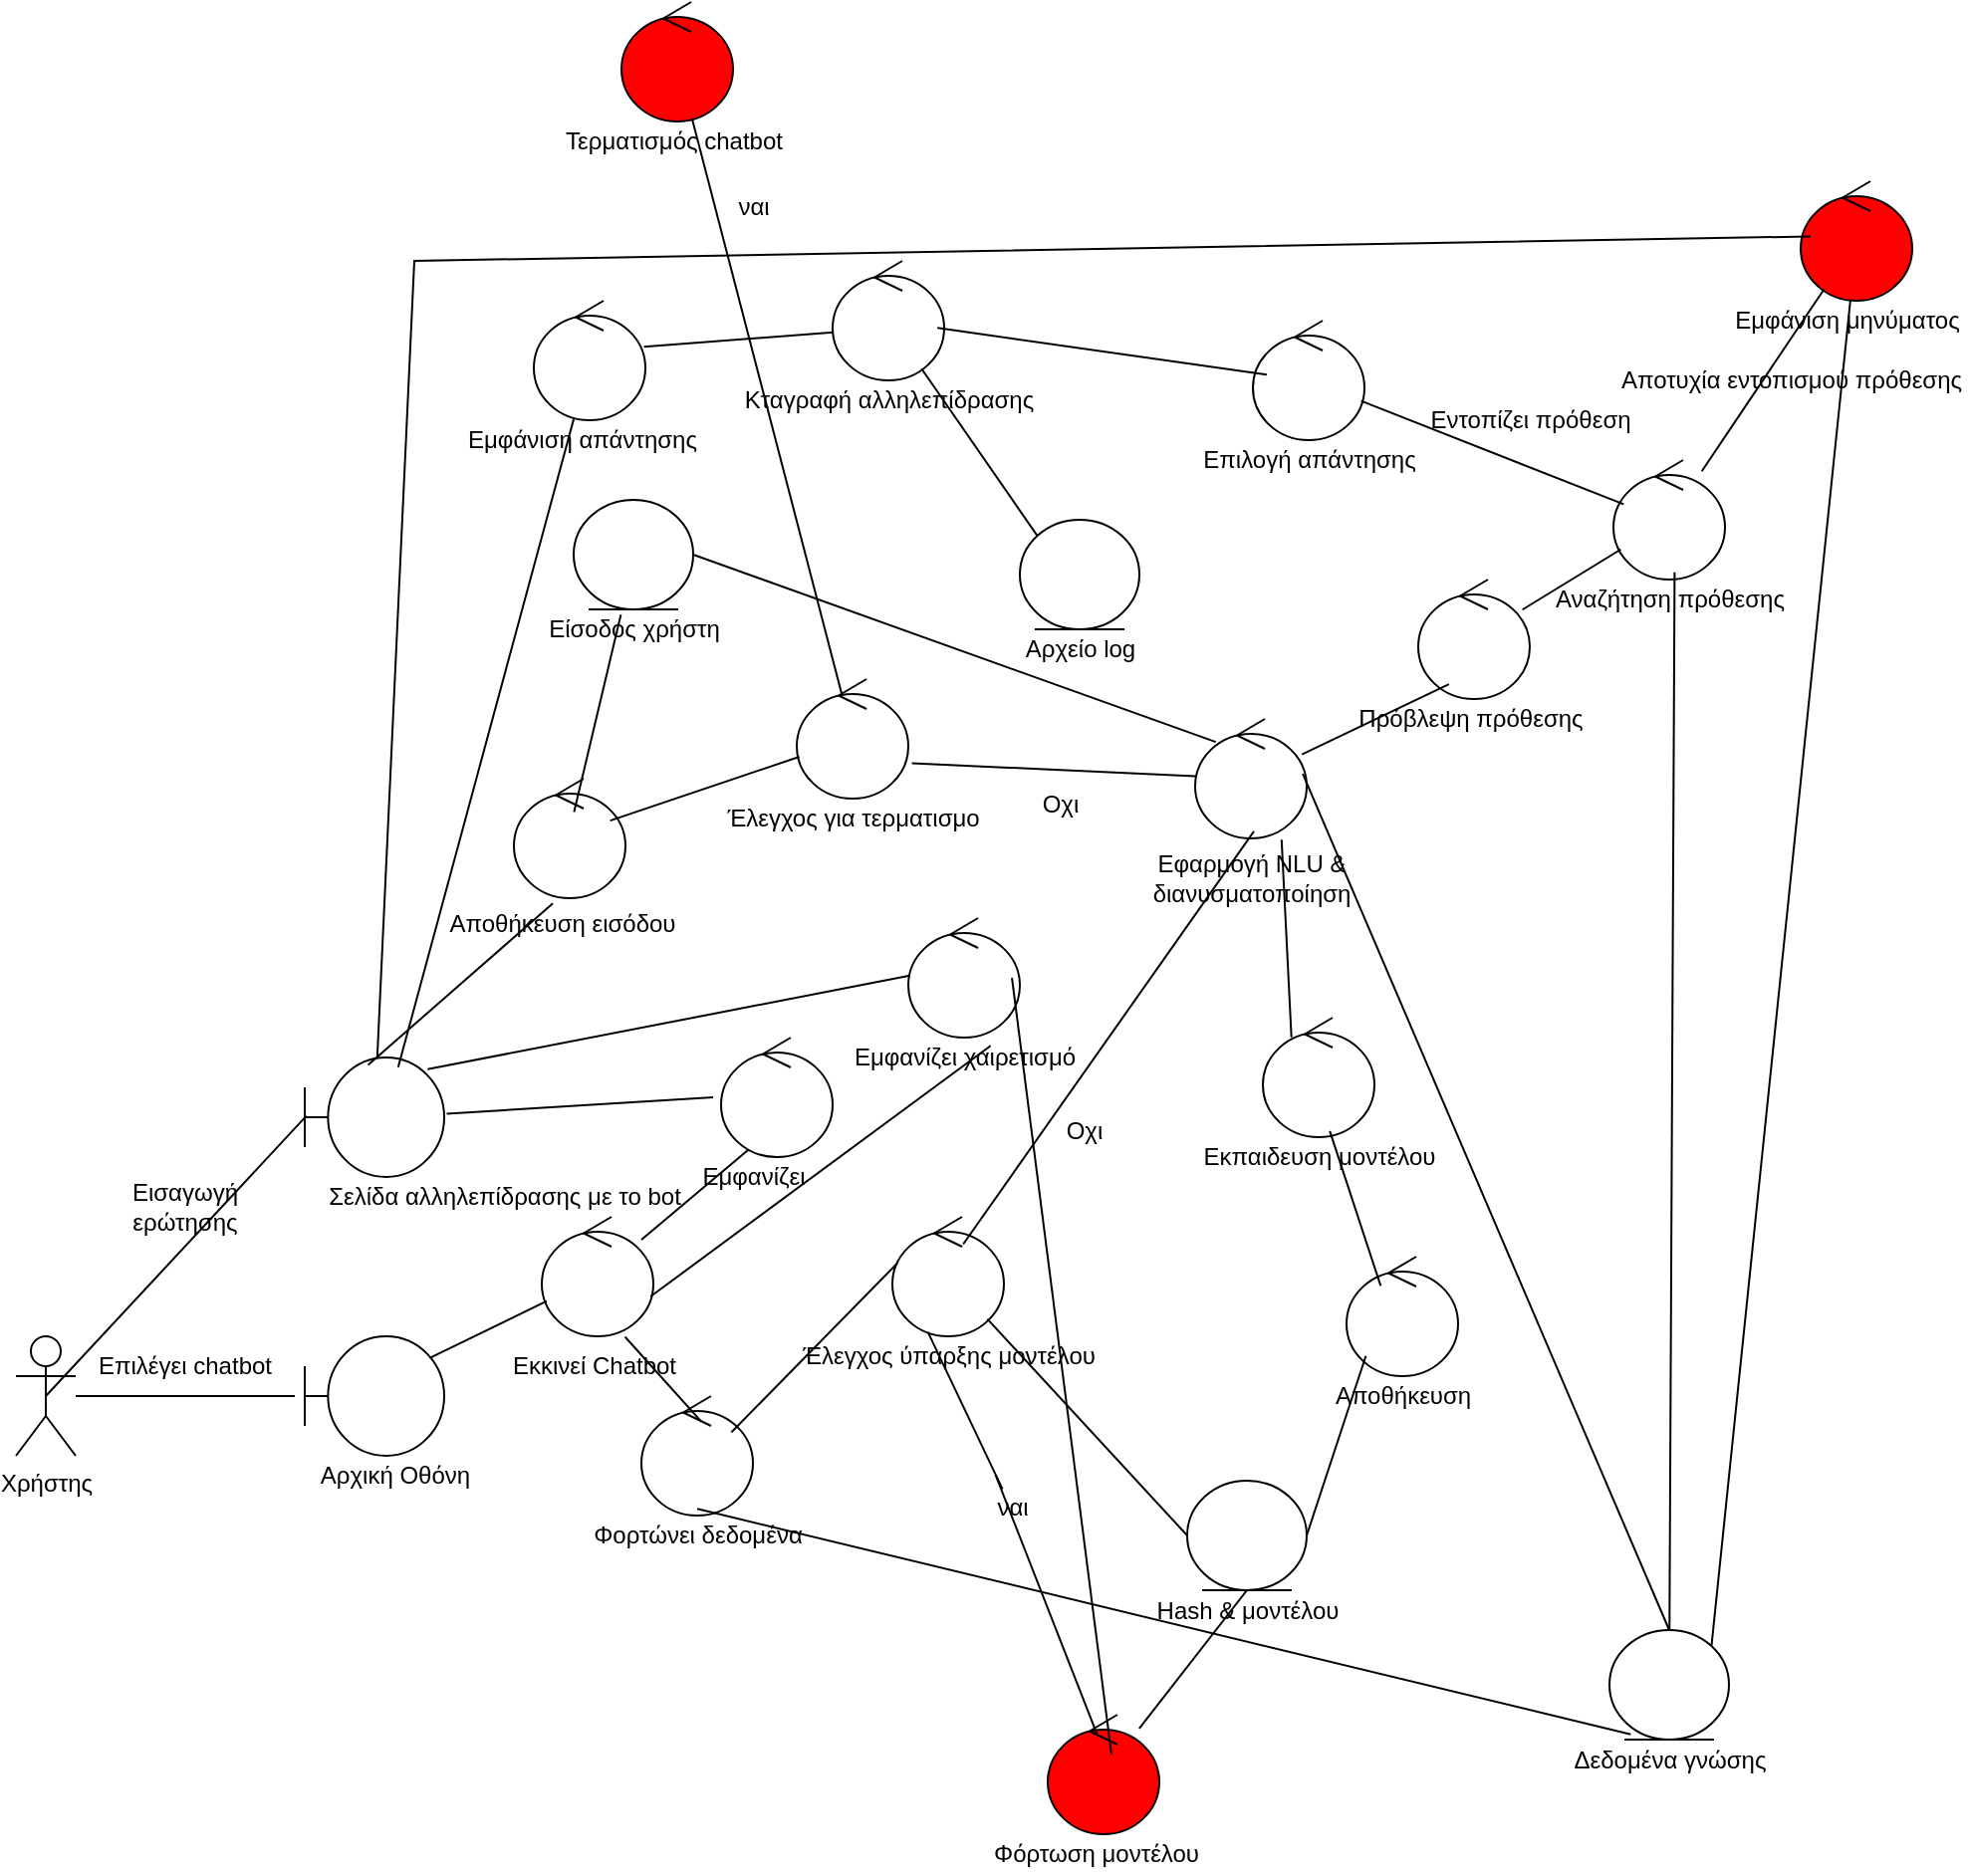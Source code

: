 <mxfile version="26.2.2">
  <diagram name="Σελίδα-1" id="O5P9e77i7lEVlJ58BAe0">
    <mxGraphModel dx="840" dy="2184" grid="1" gridSize="10" guides="1" tooltips="1" connect="1" arrows="1" fold="1" page="1" pageScale="1" pageWidth="827" pageHeight="1169" math="0" shadow="0">
      <root>
        <mxCell id="0" />
        <mxCell id="1" parent="0" />
        <mxCell id="qMfGLMB4_PeBEYITzfj9-1" value="Χρήστης" style="shape=umlActor;verticalLabelPosition=bottom;verticalAlign=top;html=1;outlineConnect=0;" parent="1" vertex="1">
          <mxGeometry x="150" y="420" width="30" height="60" as="geometry" />
        </mxCell>
        <mxCell id="qMfGLMB4_PeBEYITzfj9-2" value="" style="shape=umlBoundary;whiteSpace=wrap;html=1;" parent="1" vertex="1">
          <mxGeometry x="295" y="420" width="70" height="60" as="geometry" />
        </mxCell>
        <mxCell id="qMfGLMB4_PeBEYITzfj9-3" value="&lt;span style=&quot;font-weight: normal;&quot;&gt;Αρχική Οθόνη&lt;/span&gt;" style="text;align=center;fontStyle=1;verticalAlign=middle;spacingLeft=3;spacingRight=3;strokeColor=none;rotatable=0;points=[[0,0.5],[1,0.5]];portConstraint=eastwest;html=1;" parent="1" vertex="1">
          <mxGeometry x="290" y="480" width="100" height="20" as="geometry" />
        </mxCell>
        <mxCell id="qMfGLMB4_PeBEYITzfj9-10" value="" style="endArrow=none;html=1;rounded=0;" parent="1" source="qMfGLMB4_PeBEYITzfj9-1" edge="1">
          <mxGeometry width="50" height="50" relative="1" as="geometry">
            <mxPoint x="320" y="400" as="sourcePoint" />
            <mxPoint x="290" y="450" as="targetPoint" />
          </mxGeometry>
        </mxCell>
        <mxCell id="qMfGLMB4_PeBEYITzfj9-12" value="Επιλέγει chatbot" style="text;html=1;align=center;verticalAlign=middle;whiteSpace=wrap;rounded=0;" parent="1" vertex="1">
          <mxGeometry x="190" y="420" width="90" height="30" as="geometry" />
        </mxCell>
        <mxCell id="iN8P6yGzxzJBEP_1_sE1-1" value="" style="ellipse;shape=umlControl;whiteSpace=wrap;html=1;" parent="1" vertex="1">
          <mxGeometry x="414" y="360" width="56" height="60" as="geometry" />
        </mxCell>
        <mxCell id="iN8P6yGzxzJBEP_1_sE1-2" value="&lt;span style=&quot;font-weight: normal;&quot;&gt;Εκκινεί Chatbot&lt;/span&gt;" style="text;align=center;fontStyle=1;verticalAlign=middle;spacingLeft=3;spacingRight=3;strokeColor=none;rotatable=0;points=[[0,0.5],[1,0.5]];portConstraint=eastwest;html=1;" parent="1" vertex="1">
          <mxGeometry x="390" y="425" width="100" height="20" as="geometry" />
        </mxCell>
        <mxCell id="iN8P6yGzxzJBEP_1_sE1-3" value="" style="endArrow=none;html=1;rounded=0;exitX=0.895;exitY=0.182;exitDx=0;exitDy=0;exitPerimeter=0;" parent="1" source="qMfGLMB4_PeBEYITzfj9-2" target="iN8P6yGzxzJBEP_1_sE1-1" edge="1">
          <mxGeometry width="50" height="50" relative="1" as="geometry">
            <mxPoint x="190" y="460" as="sourcePoint" />
            <mxPoint x="300" y="460" as="targetPoint" />
          </mxGeometry>
        </mxCell>
        <mxCell id="iN8P6yGzxzJBEP_1_sE1-4" value="" style="ellipse;shape=umlControl;whiteSpace=wrap;html=1;" parent="1" vertex="1">
          <mxGeometry x="504" y="270" width="56" height="60" as="geometry" />
        </mxCell>
        <mxCell id="iN8P6yGzxzJBEP_1_sE1-5" value="&lt;span style=&quot;font-weight: normal;&quot;&gt;Εμφανίζει&lt;/span&gt;" style="text;align=center;fontStyle=1;verticalAlign=middle;spacingLeft=3;spacingRight=3;strokeColor=none;rotatable=0;points=[[0,0.5],[1,0.5]];portConstraint=eastwest;html=1;" parent="1" vertex="1">
          <mxGeometry x="470" y="330" width="100" height="20" as="geometry" />
        </mxCell>
        <mxCell id="iN8P6yGzxzJBEP_1_sE1-6" value="" style="endArrow=none;html=1;rounded=0;entryX=0.244;entryY=0.94;entryDx=0;entryDy=0;entryPerimeter=0;" parent="1" source="iN8P6yGzxzJBEP_1_sE1-1" target="iN8P6yGzxzJBEP_1_sE1-4" edge="1">
          <mxGeometry width="50" height="50" relative="1" as="geometry">
            <mxPoint x="368" y="441" as="sourcePoint" />
            <mxPoint x="426" y="412" as="targetPoint" />
          </mxGeometry>
        </mxCell>
        <mxCell id="iN8P6yGzxzJBEP_1_sE1-7" value="" style="shape=umlBoundary;whiteSpace=wrap;html=1;" parent="1" vertex="1">
          <mxGeometry x="295" y="280" width="70" height="60" as="geometry" />
        </mxCell>
        <mxCell id="iN8P6yGzxzJBEP_1_sE1-8" value="" style="endArrow=none;html=1;rounded=0;exitX=1.018;exitY=0.471;exitDx=0;exitDy=0;exitPerimeter=0;" parent="1" source="iN8P6yGzxzJBEP_1_sE1-7" edge="1">
          <mxGeometry width="50" height="50" relative="1" as="geometry">
            <mxPoint x="481" y="405" as="sourcePoint" />
            <mxPoint x="500" y="300" as="targetPoint" />
          </mxGeometry>
        </mxCell>
        <mxCell id="iN8P6yGzxzJBEP_1_sE1-9" value="&lt;span style=&quot;font-weight: normal;&quot;&gt;Σελίδα αλληλεπίδρασης με το bot&lt;/span&gt;" style="text;align=center;fontStyle=1;verticalAlign=middle;spacingLeft=3;spacingRight=3;strokeColor=none;rotatable=0;points=[[0,0.5],[1,0.5]];portConstraint=eastwest;html=1;" parent="1" vertex="1">
          <mxGeometry x="345" y="340" width="100" height="20" as="geometry" />
        </mxCell>
        <mxCell id="iN8P6yGzxzJBEP_1_sE1-10" value="" style="ellipse;shape=umlControl;whiteSpace=wrap;html=1;" parent="1" vertex="1">
          <mxGeometry x="464" y="450" width="56" height="60" as="geometry" />
        </mxCell>
        <mxCell id="iN8P6yGzxzJBEP_1_sE1-11" value="&lt;span style=&quot;font-weight: 400;&quot;&gt;Φορτώνει δεδομένα&lt;/span&gt;" style="text;align=center;fontStyle=1;verticalAlign=middle;spacingLeft=3;spacingRight=3;strokeColor=none;rotatable=0;points=[[0,0.5],[1,0.5]];portConstraint=eastwest;html=1;" parent="1" vertex="1">
          <mxGeometry x="442" y="510" width="100" height="20" as="geometry" />
        </mxCell>
        <mxCell id="iN8P6yGzxzJBEP_1_sE1-12" value="" style="endArrow=none;html=1;rounded=0;exitX=0.539;exitY=0.216;exitDx=0;exitDy=0;exitPerimeter=0;entryX=0.746;entryY=1.004;entryDx=0;entryDy=0;entryPerimeter=0;" parent="1" source="iN8P6yGzxzJBEP_1_sE1-10" target="iN8P6yGzxzJBEP_1_sE1-1" edge="1">
          <mxGeometry width="50" height="50" relative="1" as="geometry">
            <mxPoint x="368" y="441" as="sourcePoint" />
            <mxPoint x="426" y="412" as="targetPoint" />
          </mxGeometry>
        </mxCell>
        <mxCell id="iN8P6yGzxzJBEP_1_sE1-13" value="" style="ellipse;shape=umlEntity;whiteSpace=wrap;html=1;" parent="1" vertex="1">
          <mxGeometry x="950" y="567.5" width="60" height="55" as="geometry" />
        </mxCell>
        <mxCell id="iN8P6yGzxzJBEP_1_sE1-14" value="&lt;span style=&quot;font-weight: normal;&quot;&gt;Δεδομένα γνώσης&lt;/span&gt;" style="text;align=center;fontStyle=1;verticalAlign=middle;spacingLeft=3;spacingRight=3;strokeColor=none;rotatable=0;points=[[0,0.5],[1,0.5]];portConstraint=eastwest;html=1;" parent="1" vertex="1">
          <mxGeometry x="930" y="622.5" width="100" height="20" as="geometry" />
        </mxCell>
        <mxCell id="iN8P6yGzxzJBEP_1_sE1-15" value="" style="endArrow=none;html=1;rounded=0;exitX=0.501;exitY=0.944;exitDx=0;exitDy=0;exitPerimeter=0;entryX=0.307;entryY=-0.133;entryDx=0;entryDy=0;entryPerimeter=0;" parent="1" source="iN8P6yGzxzJBEP_1_sE1-10" target="iN8P6yGzxzJBEP_1_sE1-14" edge="1">
          <mxGeometry width="50" height="50" relative="1" as="geometry">
            <mxPoint x="481" y="405" as="sourcePoint" />
            <mxPoint x="534" y="405" as="targetPoint" />
          </mxGeometry>
        </mxCell>
        <mxCell id="iN8P6yGzxzJBEP_1_sE1-16" value="" style="ellipse;shape=umlControl;whiteSpace=wrap;html=1;" parent="1" vertex="1">
          <mxGeometry x="590" y="360" width="56" height="60" as="geometry" />
        </mxCell>
        <mxCell id="iN8P6yGzxzJBEP_1_sE1-17" value="" style="endArrow=none;html=1;rounded=0;exitX=0.806;exitY=0.304;exitDx=0;exitDy=0;exitPerimeter=0;entryX=0.044;entryY=0.389;entryDx=0;entryDy=0;entryPerimeter=0;" parent="1" source="iN8P6yGzxzJBEP_1_sE1-10" target="iN8P6yGzxzJBEP_1_sE1-16" edge="1">
          <mxGeometry width="50" height="50" relative="1" as="geometry">
            <mxPoint x="529" y="501" as="sourcePoint" />
            <mxPoint x="615" y="500" as="targetPoint" />
          </mxGeometry>
        </mxCell>
        <mxCell id="iN8P6yGzxzJBEP_1_sE1-18" value="&lt;span style=&quot;font-weight: normal;&quot;&gt;Έλεγχος ύπαρξης μοντέλου&lt;/span&gt;" style="text;align=center;fontStyle=1;verticalAlign=middle;spacingLeft=3;spacingRight=3;strokeColor=none;rotatable=0;points=[[0,0.5],[1,0.5]];portConstraint=eastwest;html=1;" parent="1" vertex="1">
          <mxGeometry x="568" y="420" width="100" height="20" as="geometry" />
        </mxCell>
        <mxCell id="iN8P6yGzxzJBEP_1_sE1-19" value="" style="ellipse;shape=umlControl;whiteSpace=wrap;html=1;" parent="1" vertex="1">
          <mxGeometry x="742" y="110" width="56" height="60" as="geometry" />
        </mxCell>
        <mxCell id="iN8P6yGzxzJBEP_1_sE1-20" value="" style="endArrow=none;html=1;rounded=0;exitX=0.635;exitY=0.229;exitDx=0;exitDy=0;exitPerimeter=0;entryX=0.527;entryY=0.94;entryDx=0;entryDy=0;entryPerimeter=0;" parent="1" source="iN8P6yGzxzJBEP_1_sE1-16" target="iN8P6yGzxzJBEP_1_sE1-19" edge="1">
          <mxGeometry width="50" height="50" relative="1" as="geometry">
            <mxPoint x="529" y="501" as="sourcePoint" />
            <mxPoint x="615" y="500" as="targetPoint" />
          </mxGeometry>
        </mxCell>
        <mxCell id="iN8P6yGzxzJBEP_1_sE1-21" value="&lt;span style=&quot;font-weight: normal;&quot;&gt;Οχι&lt;/span&gt;" style="text;align=center;fontStyle=1;verticalAlign=middle;spacingLeft=3;spacingRight=3;strokeColor=none;rotatable=0;points=[[0,0.5],[1,0.5]];portConstraint=eastwest;html=1;" parent="1" vertex="1">
          <mxGeometry x="646" y="304" width="80" height="26" as="geometry" />
        </mxCell>
        <mxCell id="iN8P6yGzxzJBEP_1_sE1-22" value="&lt;span style=&quot;font-weight: normal;&quot;&gt;Εφαρμογή NLU &amp;amp;&lt;/span&gt;&lt;div&gt;&lt;span style=&quot;font-weight: normal;&quot;&gt;διανυσματοποίηση&lt;/span&gt;&lt;/div&gt;" style="text;align=center;fontStyle=1;verticalAlign=middle;spacingLeft=3;spacingRight=3;strokeColor=none;rotatable=0;points=[[0,0.5],[1,0.5]];portConstraint=eastwest;html=1;" parent="1" vertex="1">
          <mxGeometry x="720" y="180" width="100" height="20" as="geometry" />
        </mxCell>
        <mxCell id="iN8P6yGzxzJBEP_1_sE1-23" value="" style="endArrow=none;html=1;rounded=0;entryX=0.5;entryY=0;entryDx=0;entryDy=0;exitX=0.965;exitY=0.46;exitDx=0;exitDy=0;exitPerimeter=0;" parent="1" source="iN8P6yGzxzJBEP_1_sE1-19" target="iN8P6yGzxzJBEP_1_sE1-13" edge="1">
          <mxGeometry width="50" height="50" relative="1" as="geometry">
            <mxPoint x="529" y="501" as="sourcePoint" />
            <mxPoint x="615" y="500" as="targetPoint" />
          </mxGeometry>
        </mxCell>
        <mxCell id="iN8P6yGzxzJBEP_1_sE1-26" value="" style="endArrow=none;html=1;rounded=0;exitX=0.775;exitY=1.011;exitDx=0;exitDy=0;exitPerimeter=0;entryX=0.256;entryY=0.164;entryDx=0;entryDy=0;entryPerimeter=0;" parent="1" source="iN8P6yGzxzJBEP_1_sE1-19" target="iN8P6yGzxzJBEP_1_sE1-27" edge="1">
          <mxGeometry width="50" height="50" relative="1" as="geometry">
            <mxPoint x="529" y="501" as="sourcePoint" />
            <mxPoint x="720.36" y="621.85" as="targetPoint" />
          </mxGeometry>
        </mxCell>
        <mxCell id="iN8P6yGzxzJBEP_1_sE1-27" value="" style="ellipse;shape=umlControl;whiteSpace=wrap;html=1;" parent="1" vertex="1">
          <mxGeometry x="776" y="260" width="56" height="60" as="geometry" />
        </mxCell>
        <mxCell id="iN8P6yGzxzJBEP_1_sE1-29" value="" style="ellipse;shape=umlControl;whiteSpace=wrap;html=1;" parent="1" vertex="1">
          <mxGeometry x="818" y="380" width="56" height="60" as="geometry" />
        </mxCell>
        <mxCell id="iN8P6yGzxzJBEP_1_sE1-30" value="&lt;span style=&quot;font-weight: normal;&quot;&gt;Αποθήκευση&lt;/span&gt;" style="text;align=center;fontStyle=1;verticalAlign=middle;spacingLeft=3;spacingRight=3;strokeColor=none;rotatable=0;points=[[0,0.5],[1,0.5]];portConstraint=eastwest;html=1;" parent="1" vertex="1">
          <mxGeometry x="796" y="440" width="100" height="20" as="geometry" />
        </mxCell>
        <mxCell id="iN8P6yGzxzJBEP_1_sE1-31" value="" style="endArrow=none;html=1;rounded=0;exitX=0.556;exitY=-0.154;exitDx=0;exitDy=0;exitPerimeter=0;entryX=0.306;entryY=0.244;entryDx=0;entryDy=0;entryPerimeter=0;" parent="1" source="iN8P6yGzxzJBEP_1_sE1-28" target="iN8P6yGzxzJBEP_1_sE1-29" edge="1">
          <mxGeometry width="50" height="50" relative="1" as="geometry">
            <mxPoint x="529" y="501" as="sourcePoint" />
            <mxPoint x="615" y="500" as="targetPoint" />
          </mxGeometry>
        </mxCell>
        <mxCell id="iN8P6yGzxzJBEP_1_sE1-32" value="" style="ellipse;shape=umlEntity;whiteSpace=wrap;html=1;" parent="1" vertex="1">
          <mxGeometry x="738" y="492.5" width="60" height="55" as="geometry" />
        </mxCell>
        <mxCell id="iN8P6yGzxzJBEP_1_sE1-33" value="&lt;span style=&quot;font-weight: normal;&quot;&gt;Hash &amp;amp; μοντέλου&lt;/span&gt;" style="text;align=center;fontStyle=1;verticalAlign=middle;spacingLeft=3;spacingRight=3;strokeColor=none;rotatable=0;points=[[0,0.5],[1,0.5]];portConstraint=eastwest;html=1;" parent="1" vertex="1">
          <mxGeometry x="718" y="547.5" width="100" height="20" as="geometry" />
        </mxCell>
        <mxCell id="iN8P6yGzxzJBEP_1_sE1-34" value="" style="endArrow=none;html=1;rounded=0;exitX=1;exitY=0.5;exitDx=0;exitDy=0;entryX=0.173;entryY=0.831;entryDx=0;entryDy=0;entryPerimeter=0;" parent="1" source="iN8P6yGzxzJBEP_1_sE1-32" target="iN8P6yGzxzJBEP_1_sE1-29" edge="1">
          <mxGeometry width="50" height="50" relative="1" as="geometry">
            <mxPoint x="789" y="639" as="sourcePoint" />
            <mxPoint x="846" y="643" as="targetPoint" />
          </mxGeometry>
        </mxCell>
        <mxCell id="iN8P6yGzxzJBEP_1_sE1-35" value="Εισαγωγή ερώτησης" style="text;html=1;align=center;verticalAlign=middle;whiteSpace=wrap;rounded=0;" parent="1" vertex="1">
          <mxGeometry x="190" y="340" width="90" height="30" as="geometry" />
        </mxCell>
        <mxCell id="iN8P6yGzxzJBEP_1_sE1-36" value="" style="endArrow=none;html=1;rounded=0;exitX=0.5;exitY=0.5;exitDx=0;exitDy=0;exitPerimeter=0;entryX=0.012;entryY=0.489;entryDx=0;entryDy=0;entryPerimeter=0;" parent="1" source="qMfGLMB4_PeBEYITzfj9-1" target="iN8P6yGzxzJBEP_1_sE1-7" edge="1">
          <mxGeometry width="50" height="50" relative="1" as="geometry">
            <mxPoint x="190" y="460" as="sourcePoint" />
            <mxPoint x="300" y="460" as="targetPoint" />
          </mxGeometry>
        </mxCell>
        <mxCell id="iN8P6yGzxzJBEP_1_sE1-37" value="" style="ellipse;shape=umlControl;whiteSpace=wrap;html=1;" parent="1" vertex="1">
          <mxGeometry x="598" y="210" width="56" height="60" as="geometry" />
        </mxCell>
        <mxCell id="iN8P6yGzxzJBEP_1_sE1-38" value="&lt;span style=&quot;font-weight: normal;&quot;&gt;Εμφανίζει χαιρετισμό&lt;/span&gt;" style="text;align=center;fontStyle=1;verticalAlign=middle;spacingLeft=3;spacingRight=3;strokeColor=none;rotatable=0;points=[[0,0.5],[1,0.5]];portConstraint=eastwest;html=1;" parent="1" vertex="1">
          <mxGeometry x="576" y="270" width="100" height="20" as="geometry" />
        </mxCell>
        <mxCell id="iN8P6yGzxzJBEP_1_sE1-39" value="" style="endArrow=none;html=1;rounded=0;exitX=0.975;exitY=0.667;exitDx=0;exitDy=0;exitPerimeter=0;entryX=0.633;entryY=0.207;entryDx=0;entryDy=0;entryPerimeter=0;" parent="1" source="iN8P6yGzxzJBEP_1_sE1-1" target="iN8P6yGzxzJBEP_1_sE1-38" edge="1">
          <mxGeometry width="50" height="50" relative="1" as="geometry">
            <mxPoint x="481" y="405" as="sourcePoint" />
            <mxPoint x="528" y="336" as="targetPoint" />
          </mxGeometry>
        </mxCell>
        <mxCell id="iN8P6yGzxzJBEP_1_sE1-40" value="" style="endArrow=none;html=1;rounded=0;exitX=0.881;exitY=0.098;exitDx=0;exitDy=0;exitPerimeter=0;entryX=0.013;entryY=0.482;entryDx=0;entryDy=0;entryPerimeter=0;" parent="1" source="iN8P6yGzxzJBEP_1_sE1-7" target="iN8P6yGzxzJBEP_1_sE1-37" edge="1">
          <mxGeometry width="50" height="50" relative="1" as="geometry">
            <mxPoint x="441" y="318" as="sourcePoint" />
            <mxPoint x="510" y="310" as="targetPoint" />
          </mxGeometry>
        </mxCell>
        <mxCell id="iN8P6yGzxzJBEP_1_sE1-42" value="" style="endArrow=none;html=1;rounded=0;entryX=0;entryY=0.5;entryDx=0;entryDy=0;" parent="1" source="iN8P6yGzxzJBEP_1_sE1-16" target="iN8P6yGzxzJBEP_1_sE1-32" edge="1">
          <mxGeometry width="50" height="50" relative="1" as="geometry">
            <mxPoint x="675" y="629" as="sourcePoint" />
            <mxPoint x="730.36" y="631.85" as="targetPoint" />
          </mxGeometry>
        </mxCell>
        <mxCell id="iN8P6yGzxzJBEP_1_sE1-43" value="" style="ellipse;shape=umlControl;whiteSpace=wrap;html=1;" parent="1" vertex="1">
          <mxGeometry x="542" y="90" width="56" height="60" as="geometry" />
        </mxCell>
        <mxCell id="iN8P6yGzxzJBEP_1_sE1-44" value="&lt;span style=&quot;font-weight: 400;&quot;&gt;Έλεγχος για τερματισμο&lt;/span&gt;" style="text;align=center;fontStyle=1;verticalAlign=middle;spacingLeft=3;spacingRight=3;strokeColor=none;rotatable=0;points=[[0,0.5],[1,0.5]];portConstraint=eastwest;html=1;" parent="1" vertex="1">
          <mxGeometry x="520" y="150" width="100" height="20" as="geometry" />
        </mxCell>
        <mxCell id="iN8P6yGzxzJBEP_1_sE1-45" value="" style="endArrow=none;html=1;rounded=0;exitX=0.454;exitY=0.062;exitDx=0;exitDy=0;exitPerimeter=0;entryX=0.349;entryY=1.044;entryDx=0;entryDy=0;entryPerimeter=0;" parent="1" source="iN8P6yGzxzJBEP_1_sE1-7" target="iN8P6yGzxzJBEP_1_sE1-46" edge="1">
          <mxGeometry width="50" height="50" relative="1" as="geometry">
            <mxPoint x="432" y="296" as="sourcePoint" />
            <mxPoint x="609" y="249" as="targetPoint" />
          </mxGeometry>
        </mxCell>
        <mxCell id="iN8P6yGzxzJBEP_1_sE1-46" value="" style="ellipse;shape=umlControl;whiteSpace=wrap;html=1;" parent="1" vertex="1">
          <mxGeometry x="400" y="140" width="56" height="60" as="geometry" />
        </mxCell>
        <mxCell id="iN8P6yGzxzJBEP_1_sE1-47" value="&lt;span style=&quot;font-weight: normal;&quot;&gt;Αποθήκευση εισόδου&lt;/span&gt;" style="text;align=center;fontStyle=1;verticalAlign=middle;spacingLeft=3;spacingRight=3;strokeColor=none;rotatable=0;points=[[0,0.5],[1,0.5]];portConstraint=eastwest;html=1;" parent="1" vertex="1">
          <mxGeometry x="384" y="200" width="80" height="26" as="geometry" />
        </mxCell>
        <mxCell id="iN8P6yGzxzJBEP_1_sE1-48" value="" style="ellipse;shape=umlEntity;whiteSpace=wrap;html=1;" parent="1" vertex="1">
          <mxGeometry x="430" width="60" height="55" as="geometry" />
        </mxCell>
        <mxCell id="iN8P6yGzxzJBEP_1_sE1-49" value="&lt;span style=&quot;font-weight: 400;&quot;&gt;Είσοδος χρήστη&lt;/span&gt;" style="text;align=center;fontStyle=1;verticalAlign=middle;spacingLeft=3;spacingRight=3;strokeColor=none;rotatable=0;points=[[0,0.5],[1,0.5]];portConstraint=eastwest;html=1;" parent="1" vertex="1">
          <mxGeometry x="410" y="55" width="100" height="20" as="geometry" />
        </mxCell>
        <mxCell id="iN8P6yGzxzJBEP_1_sE1-50" value="" style="endArrow=none;html=1;rounded=0;exitX=0.539;exitY=0.28;exitDx=0;exitDy=0;exitPerimeter=0;entryX=0.437;entryY=0.13;entryDx=0;entryDy=0;entryPerimeter=0;" parent="1" source="iN8P6yGzxzJBEP_1_sE1-46" target="iN8P6yGzxzJBEP_1_sE1-49" edge="1">
          <mxGeometry width="50" height="50" relative="1" as="geometry">
            <mxPoint x="402" y="294" as="sourcePoint" />
            <mxPoint x="430" y="213" as="targetPoint" />
          </mxGeometry>
        </mxCell>
        <mxCell id="iN8P6yGzxzJBEP_1_sE1-51" value="" style="endArrow=none;html=1;rounded=0;exitX=0.863;exitY=0.351;exitDx=0;exitDy=0;exitPerimeter=0;" parent="1" source="iN8P6yGzxzJBEP_1_sE1-46" target="iN8P6yGzxzJBEP_1_sE1-43" edge="1">
          <mxGeometry width="50" height="50" relative="1" as="geometry">
            <mxPoint x="440" y="167" as="sourcePoint" />
            <mxPoint x="464" y="68" as="targetPoint" />
          </mxGeometry>
        </mxCell>
        <mxCell id="iN8P6yGzxzJBEP_1_sE1-52" value="" style="endArrow=none;html=1;rounded=0;exitX=1.032;exitY=0.704;exitDx=0;exitDy=0;exitPerimeter=0;" parent="1" source="iN8P6yGzxzJBEP_1_sE1-43" target="iN8P6yGzxzJBEP_1_sE1-19" edge="1">
          <mxGeometry width="50" height="50" relative="1" as="geometry">
            <mxPoint x="458" y="171" as="sourcePoint" />
            <mxPoint x="553" y="139" as="targetPoint" />
          </mxGeometry>
        </mxCell>
        <mxCell id="iN8P6yGzxzJBEP_1_sE1-53" value="" style="ellipse;shape=umlControl;whiteSpace=wrap;html=1;" parent="1" vertex="1">
          <mxGeometry x="854" y="40" width="56" height="60" as="geometry" />
        </mxCell>
        <mxCell id="iN8P6yGzxzJBEP_1_sE1-28" value="&lt;span style=&quot;font-weight: normal;&quot;&gt;Εκπαιδευση μοντέλου&lt;/span&gt;" style="text;align=center;fontStyle=1;verticalAlign=middle;spacingLeft=3;spacingRight=3;strokeColor=none;rotatable=0;points=[[0,0.5],[1,0.5]];portConstraint=eastwest;html=1;" parent="1" vertex="1">
          <mxGeometry x="754" y="320" width="100" height="20" as="geometry" />
        </mxCell>
        <mxCell id="iN8P6yGzxzJBEP_1_sE1-55" value="" style="endArrow=none;html=1;rounded=0;entryX=0.275;entryY=0.876;entryDx=0;entryDy=0;entryPerimeter=0;" parent="1" source="iN8P6yGzxzJBEP_1_sE1-19" target="iN8P6yGzxzJBEP_1_sE1-53" edge="1">
          <mxGeometry width="50" height="50" relative="1" as="geometry">
            <mxPoint x="610" y="142" as="sourcePoint" />
            <mxPoint x="752" y="149" as="targetPoint" />
          </mxGeometry>
        </mxCell>
        <mxCell id="iN8P6yGzxzJBEP_1_sE1-56" value="" style="endArrow=none;html=1;rounded=0;exitX=1;exitY=0.5;exitDx=0;exitDy=0;entryX=0.185;entryY=0.193;entryDx=0;entryDy=0;entryPerimeter=0;" parent="1" source="iN8P6yGzxzJBEP_1_sE1-48" target="iN8P6yGzxzJBEP_1_sE1-19" edge="1">
          <mxGeometry width="50" height="50" relative="1" as="geometry">
            <mxPoint x="610" y="142" as="sourcePoint" />
            <mxPoint x="752" y="149" as="targetPoint" />
          </mxGeometry>
        </mxCell>
        <mxCell id="iN8P6yGzxzJBEP_1_sE1-57" value="&lt;span style=&quot;font-weight: 400;&quot;&gt;Πρόβλεψη πρόθεσης&lt;/span&gt;" style="text;align=center;fontStyle=1;verticalAlign=middle;spacingLeft=3;spacingRight=3;strokeColor=none;rotatable=0;points=[[0,0.5],[1,0.5]];portConstraint=eastwest;html=1;" parent="1" vertex="1">
          <mxGeometry x="830" y="100" width="100" height="20" as="geometry" />
        </mxCell>
        <mxCell id="iN8P6yGzxzJBEP_1_sE1-58" value="" style="ellipse;shape=umlControl;whiteSpace=wrap;html=1;" parent="1" vertex="1">
          <mxGeometry x="952" y="-20" width="56" height="60" as="geometry" />
        </mxCell>
        <mxCell id="iN8P6yGzxzJBEP_1_sE1-59" value="&lt;span style=&quot;font-weight: 400;&quot;&gt;Αναζήτηση πρόθεσης&lt;/span&gt;" style="text;align=center;fontStyle=1;verticalAlign=middle;spacingLeft=3;spacingRight=3;strokeColor=none;rotatable=0;points=[[0,0.5],[1,0.5]];portConstraint=eastwest;html=1;" parent="1" vertex="1">
          <mxGeometry x="930" y="40" width="100" height="20" as="geometry" />
        </mxCell>
        <mxCell id="iN8P6yGzxzJBEP_1_sE1-60" value="" style="endArrow=none;html=1;rounded=0;exitX=0.527;exitY=-0.183;exitDx=0;exitDy=0;exitPerimeter=0;" parent="1" source="iN8P6yGzxzJBEP_1_sE1-59" target="iN8P6yGzxzJBEP_1_sE1-13" edge="1">
          <mxGeometry width="50" height="50" relative="1" as="geometry">
            <mxPoint x="806" y="148" as="sourcePoint" />
            <mxPoint x="990" y="578" as="targetPoint" />
          </mxGeometry>
        </mxCell>
        <mxCell id="iN8P6yGzxzJBEP_1_sE1-62" value="" style="endArrow=none;html=1;rounded=0;" parent="1" source="iN8P6yGzxzJBEP_1_sE1-58" target="iN8P6yGzxzJBEP_1_sE1-53" edge="1">
          <mxGeometry width="50" height="50" relative="1" as="geometry">
            <mxPoint x="993" y="46" as="sourcePoint" />
            <mxPoint x="990" y="578" as="targetPoint" />
          </mxGeometry>
        </mxCell>
        <mxCell id="iN8P6yGzxzJBEP_1_sE1-64" value="" style="ellipse;shape=umlControl;whiteSpace=wrap;html=1;" parent="1" vertex="1">
          <mxGeometry x="771" y="-90" width="56" height="60" as="geometry" />
        </mxCell>
        <mxCell id="iN8P6yGzxzJBEP_1_sE1-65" value="&lt;span style=&quot;font-weight: 400;&quot;&gt;Επιλογή απάντησης&lt;/span&gt;" style="text;align=center;fontStyle=1;verticalAlign=middle;spacingLeft=3;spacingRight=3;strokeColor=none;rotatable=0;points=[[0,0.5],[1,0.5]];portConstraint=eastwest;html=1;" parent="1" vertex="1">
          <mxGeometry x="749" y="-30" width="100" height="20" as="geometry" />
        </mxCell>
        <mxCell id="iN8P6yGzxzJBEP_1_sE1-66" value="" style="endArrow=none;html=1;rounded=0;exitX=0.092;exitY=0.37;exitDx=0;exitDy=0;exitPerimeter=0;" parent="1" source="iN8P6yGzxzJBEP_1_sE1-58" target="iN8P6yGzxzJBEP_1_sE1-64" edge="1">
          <mxGeometry width="50" height="50" relative="1" as="geometry">
            <mxPoint x="993" y="46" as="sourcePoint" />
            <mxPoint x="990" y="578" as="targetPoint" />
          </mxGeometry>
        </mxCell>
        <mxCell id="iN8P6yGzxzJBEP_1_sE1-67" value="&lt;span style=&quot;font-weight: 400;&quot;&gt;Εντοπίζει πρόθεση&lt;/span&gt;" style="text;align=center;fontStyle=1;verticalAlign=middle;spacingLeft=3;spacingRight=3;strokeColor=none;rotatable=0;points=[[0,0.5],[1,0.5]];portConstraint=eastwest;html=1;" parent="1" vertex="1">
          <mxGeometry x="860" y="-50" width="100" height="20" as="geometry" />
        </mxCell>
        <mxCell id="iN8P6yGzxzJBEP_1_sE1-68" value="" style="ellipse;shape=umlControl;whiteSpace=wrap;html=1;" parent="1" vertex="1">
          <mxGeometry x="560" y="-120" width="56" height="60" as="geometry" />
        </mxCell>
        <mxCell id="iN8P6yGzxzJBEP_1_sE1-69" value="&lt;span style=&quot;font-weight: 400;&quot;&gt;Κταγραφή αλληλεπίδρασης&lt;/span&gt;" style="text;align=center;fontStyle=1;verticalAlign=middle;spacingLeft=3;spacingRight=3;strokeColor=none;rotatable=0;points=[[0,0.5],[1,0.5]];portConstraint=eastwest;html=1;" parent="1" vertex="1">
          <mxGeometry x="538" y="-60" width="100" height="20" as="geometry" />
        </mxCell>
        <mxCell id="iN8P6yGzxzJBEP_1_sE1-70" value="" style="endArrow=none;html=1;rounded=0;exitX=0.939;exitY=0.561;exitDx=0;exitDy=0;entryX=0.124;entryY=0.452;entryDx=0;entryDy=0;entryPerimeter=0;exitPerimeter=0;" parent="1" source="iN8P6yGzxzJBEP_1_sE1-68" target="iN8P6yGzxzJBEP_1_sE1-64" edge="1">
          <mxGeometry width="50" height="50" relative="1" as="geometry">
            <mxPoint x="500" y="38" as="sourcePoint" />
            <mxPoint x="762" y="132" as="targetPoint" />
          </mxGeometry>
        </mxCell>
        <mxCell id="iN8P6yGzxzJBEP_1_sE1-71" value="" style="ellipse;shape=umlControl;whiteSpace=wrap;html=1;" parent="1" vertex="1">
          <mxGeometry x="410" y="-100" width="56" height="60" as="geometry" />
        </mxCell>
        <mxCell id="iN8P6yGzxzJBEP_1_sE1-72" value="&lt;span style=&quot;font-weight: 400;&quot;&gt;Εμφάνιση απάντησης&lt;/span&gt;" style="text;align=center;fontStyle=1;verticalAlign=middle;spacingLeft=3;spacingRight=3;strokeColor=none;rotatable=0;points=[[0,0.5],[1,0.5]];portConstraint=eastwest;html=1;" parent="1" vertex="1">
          <mxGeometry x="384" y="-40" width="100" height="20" as="geometry" />
        </mxCell>
        <mxCell id="iN8P6yGzxzJBEP_1_sE1-73" value="" style="ellipse;shape=umlEntity;whiteSpace=wrap;html=1;" parent="1" vertex="1">
          <mxGeometry x="654" y="10" width="60" height="55" as="geometry" />
        </mxCell>
        <mxCell id="iN8P6yGzxzJBEP_1_sE1-74" value="&lt;span style=&quot;font-weight: 400;&quot;&gt;Αρχείο log&lt;/span&gt;" style="text;align=center;fontStyle=1;verticalAlign=middle;spacingLeft=3;spacingRight=3;strokeColor=none;rotatable=0;points=[[0,0.5],[1,0.5]];portConstraint=eastwest;html=1;" parent="1" vertex="1">
          <mxGeometry x="634" y="65" width="100" height="20" as="geometry" />
        </mxCell>
        <mxCell id="iN8P6yGzxzJBEP_1_sE1-75" value="" style="endArrow=none;html=1;rounded=0;exitX=0;exitY=0;exitDx=0;exitDy=0;" parent="1" source="iN8P6yGzxzJBEP_1_sE1-73" target="iN8P6yGzxzJBEP_1_sE1-68" edge="1">
          <mxGeometry width="50" height="50" relative="1" as="geometry">
            <mxPoint x="623" y="-76" as="sourcePoint" />
            <mxPoint x="788" y="-53" as="targetPoint" />
          </mxGeometry>
        </mxCell>
        <mxCell id="iN8P6yGzxzJBEP_1_sE1-76" value="" style="endArrow=none;html=1;rounded=0;exitX=0.987;exitY=0.386;exitDx=0;exitDy=0;entryX=0.006;entryY=0.597;entryDx=0;entryDy=0;entryPerimeter=0;exitPerimeter=0;" parent="1" source="iN8P6yGzxzJBEP_1_sE1-71" target="iN8P6yGzxzJBEP_1_sE1-68" edge="1">
          <mxGeometry width="50" height="50" relative="1" as="geometry">
            <mxPoint x="531" y="-143" as="sourcePoint" />
            <mxPoint x="572" y="-85" as="targetPoint" />
          </mxGeometry>
        </mxCell>
        <mxCell id="iN8P6yGzxzJBEP_1_sE1-77" value="" style="endArrow=none;html=1;rounded=0;exitX=0.67;exitY=0.082;exitDx=0;exitDy=0;exitPerimeter=0;" parent="1" source="iN8P6yGzxzJBEP_1_sE1-7" target="iN8P6yGzxzJBEP_1_sE1-71" edge="1">
          <mxGeometry width="50" height="50" relative="1" as="geometry">
            <mxPoint x="425" y="-37" as="sourcePoint" />
            <mxPoint x="570" y="-74" as="targetPoint" />
          </mxGeometry>
        </mxCell>
        <mxCell id="iN8P6yGzxzJBEP_1_sE1-78" value="" style="ellipse;shape=umlControl;whiteSpace=wrap;html=1;fillColor=#FF0000;" parent="1" vertex="1">
          <mxGeometry x="1046" y="-160" width="56" height="60" as="geometry" />
        </mxCell>
        <mxCell id="iN8P6yGzxzJBEP_1_sE1-79" value="&lt;span style=&quot;font-weight: 400;&quot;&gt;Αποτυχία εντοπισμού πρόθεσης&lt;/span&gt;" style="text;align=center;fontStyle=1;verticalAlign=middle;spacingLeft=3;spacingRight=3;strokeColor=none;rotatable=0;points=[[0,0.5],[1,0.5]];portConstraint=eastwest;html=1;" parent="1" vertex="1">
          <mxGeometry x="980" y="-70" width="122" height="20" as="geometry" />
        </mxCell>
        <mxCell id="iN8P6yGzxzJBEP_1_sE1-80" value="" style="endArrow=none;html=1;rounded=0;" parent="1" source="iN8P6yGzxzJBEP_1_sE1-58" target="iN8P6yGzxzJBEP_1_sE1-78" edge="1">
          <mxGeometry width="50" height="50" relative="1" as="geometry">
            <mxPoint x="967" y="12" as="sourcePoint" />
            <mxPoint x="835" y="-40" as="targetPoint" />
          </mxGeometry>
        </mxCell>
        <mxCell id="iN8P6yGzxzJBEP_1_sE1-82" value="&lt;span style=&quot;font-weight: 400;&quot;&gt;Εμφάνιση μηνύματος&lt;/span&gt;" style="text;align=center;fontStyle=1;verticalAlign=middle;spacingLeft=3;spacingRight=3;strokeColor=none;rotatable=0;points=[[0,0.5],[1,0.5]];portConstraint=eastwest;html=1;" parent="1" vertex="1">
          <mxGeometry x="1008" y="-100" width="122" height="20" as="geometry" />
        </mxCell>
        <mxCell id="iN8P6yGzxzJBEP_1_sE1-83" value="" style="endArrow=none;html=1;rounded=0;exitX=1;exitY=0;exitDx=0;exitDy=0;" parent="1" source="iN8P6yGzxzJBEP_1_sE1-13" target="iN8P6yGzxzJBEP_1_sE1-78" edge="1">
          <mxGeometry width="50" height="50" relative="1" as="geometry">
            <mxPoint x="1006" y="-4" as="sourcePoint" />
            <mxPoint x="1068" y="-96" as="targetPoint" />
          </mxGeometry>
        </mxCell>
        <mxCell id="iN8P6yGzxzJBEP_1_sE1-84" value="" style="endArrow=none;html=1;rounded=0;entryX=0.087;entryY=0.462;entryDx=0;entryDy=0;entryPerimeter=0;" parent="1" source="iN8P6yGzxzJBEP_1_sE1-7" target="iN8P6yGzxzJBEP_1_sE1-78" edge="1">
          <mxGeometry width="50" height="50" relative="1" as="geometry">
            <mxPoint x="1011" y="586" as="sourcePoint" />
            <mxPoint x="1081" y="-90" as="targetPoint" />
            <Array as="points">
              <mxPoint x="350" y="-120" />
            </Array>
          </mxGeometry>
        </mxCell>
        <mxCell id="iN8P6yGzxzJBEP_1_sE1-85" value="&lt;span style=&quot;font-weight: normal;&quot;&gt;Φόρτωση μοντέλου&lt;/span&gt;" style="text;align=center;fontStyle=1;verticalAlign=middle;spacingLeft=3;spacingRight=3;strokeColor=none;rotatable=0;points=[[0,0.5],[1,0.5]];portConstraint=eastwest;html=1;" parent="1" vertex="1">
          <mxGeometry x="642" y="670" width="100" height="20" as="geometry" />
        </mxCell>
        <mxCell id="iN8P6yGzxzJBEP_1_sE1-86" value="" style="ellipse;shape=umlControl;whiteSpace=wrap;html=1;fillColor=#FF0000;" parent="1" vertex="1">
          <mxGeometry x="668" y="610" width="56" height="60" as="geometry" />
        </mxCell>
        <mxCell id="iN8P6yGzxzJBEP_1_sE1-89" value="" style="endArrow=none;html=1;rounded=0;entryX=0.441;entryY=0.162;entryDx=0;entryDy=0;exitX=0.398;exitY=-0.108;exitDx=0;exitDy=0;exitPerimeter=0;entryPerimeter=0;" parent="1" source="iN8P6yGzxzJBEP_1_sE1-88" target="iN8P6yGzxzJBEP_1_sE1-86" edge="1">
          <mxGeometry width="50" height="50" relative="1" as="geometry">
            <mxPoint x="648" y="421" as="sourcePoint" />
            <mxPoint x="748" y="530" as="targetPoint" />
          </mxGeometry>
        </mxCell>
        <mxCell id="iN8P6yGzxzJBEP_1_sE1-90" value="" style="endArrow=none;html=1;rounded=0;entryX=0.441;entryY=0.162;entryDx=0;entryDy=0;exitX=0.398;exitY=-0.108;exitDx=0;exitDy=0;exitPerimeter=0;entryPerimeter=0;" parent="1" source="iN8P6yGzxzJBEP_1_sE1-18" target="iN8P6yGzxzJBEP_1_sE1-88" edge="1">
          <mxGeometry width="50" height="50" relative="1" as="geometry">
            <mxPoint x="608" y="418" as="sourcePoint" />
            <mxPoint x="693" y="620" as="targetPoint" />
          </mxGeometry>
        </mxCell>
        <mxCell id="iN8P6yGzxzJBEP_1_sE1-88" value="&lt;span style=&quot;font-weight: normal;&quot;&gt;ναι&lt;/span&gt;" style="text;align=center;fontStyle=1;verticalAlign=middle;spacingLeft=3;spacingRight=3;strokeColor=none;rotatable=0;points=[[0,0.5],[1,0.5]];portConstraint=eastwest;html=1;" parent="1" vertex="1">
          <mxGeometry x="610" y="492.5" width="80" height="26" as="geometry" />
        </mxCell>
        <mxCell id="iN8P6yGzxzJBEP_1_sE1-91" value="" style="endArrow=none;html=1;rounded=0;entryX=0.5;entryY=1;entryDx=0;entryDy=0;" parent="1" source="iN8P6yGzxzJBEP_1_sE1-86" target="iN8P6yGzxzJBEP_1_sE1-32" edge="1">
          <mxGeometry width="50" height="50" relative="1" as="geometry">
            <mxPoint x="652" y="500" as="sourcePoint" />
            <mxPoint x="703" y="630" as="targetPoint" />
          </mxGeometry>
        </mxCell>
        <mxCell id="iN8P6yGzxzJBEP_1_sE1-92" value="" style="endArrow=none;html=1;rounded=0;exitX=0.929;exitY=0.5;exitDx=0;exitDy=0;exitPerimeter=0;" parent="1" source="iN8P6yGzxzJBEP_1_sE1-37" edge="1">
          <mxGeometry width="50" height="50" relative="1" as="geometry">
            <mxPoint x="652" y="500" as="sourcePoint" />
            <mxPoint x="700" y="630" as="targetPoint" />
          </mxGeometry>
        </mxCell>
        <mxCell id="iN8P6yGzxzJBEP_1_sE1-93" value="&lt;span style=&quot;font-weight: normal;&quot;&gt;Οχι&lt;/span&gt;" style="text;align=center;fontStyle=1;verticalAlign=middle;spacingLeft=3;spacingRight=3;strokeColor=none;rotatable=0;points=[[0,0.5],[1,0.5]];portConstraint=eastwest;html=1;" parent="1" vertex="1">
          <mxGeometry x="634" y="140" width="80" height="26" as="geometry" />
        </mxCell>
        <mxCell id="iN8P6yGzxzJBEP_1_sE1-95" value="" style="ellipse;shape=umlControl;whiteSpace=wrap;html=1;fillColor=#FF0000;" parent="1" vertex="1">
          <mxGeometry x="454" y="-250" width="56" height="60" as="geometry" />
        </mxCell>
        <mxCell id="iN8P6yGzxzJBEP_1_sE1-96" value="&lt;span style=&quot;font-weight: 400;&quot;&gt;Τερματισμός chatbot&lt;/span&gt;" style="text;align=center;fontStyle=1;verticalAlign=middle;spacingLeft=3;spacingRight=3;strokeColor=none;rotatable=0;points=[[0,0.5],[1,0.5]];portConstraint=eastwest;html=1;" parent="1" vertex="1">
          <mxGeometry x="430" y="-190" width="100" height="20" as="geometry" />
        </mxCell>
        <mxCell id="iN8P6yGzxzJBEP_1_sE1-97" value="" style="endArrow=none;html=1;rounded=0;exitX=0.405;exitY=0.131;exitDx=0;exitDy=0;exitPerimeter=0;" parent="1" source="iN8P6yGzxzJBEP_1_sE1-43" target="iN8P6yGzxzJBEP_1_sE1-95" edge="1">
          <mxGeometry width="50" height="50" relative="1" as="geometry">
            <mxPoint x="500" y="38" as="sourcePoint" />
            <mxPoint x="762" y="132" as="targetPoint" />
          </mxGeometry>
        </mxCell>
        <mxCell id="iN8P6yGzxzJBEP_1_sE1-98" value="&lt;span style=&quot;font-weight: 400;&quot;&gt;ναι&lt;/span&gt;" style="text;align=center;fontStyle=1;verticalAlign=middle;spacingLeft=3;spacingRight=3;strokeColor=none;rotatable=0;points=[[0,0.5],[1,0.5]];portConstraint=eastwest;html=1;" parent="1" vertex="1">
          <mxGeometry x="480" y="-160" width="80" height="26" as="geometry" />
        </mxCell>
      </root>
    </mxGraphModel>
  </diagram>
</mxfile>
